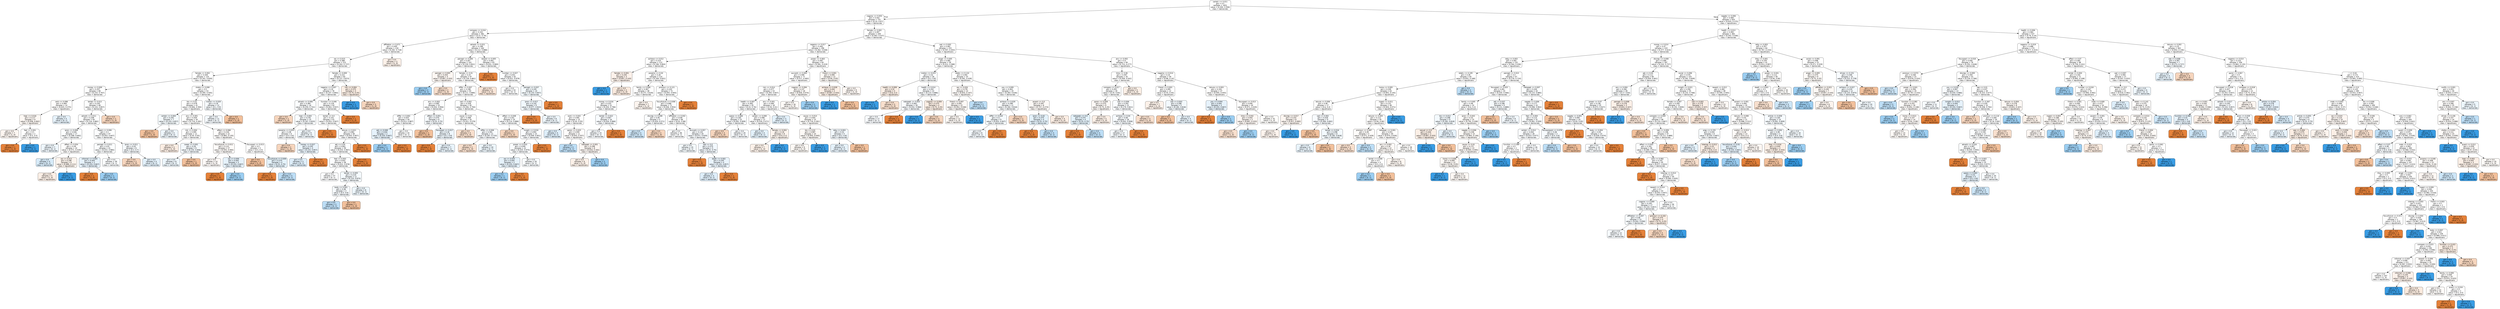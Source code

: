 digraph Tree {
node [shape=box, style="filled, rounded", color="black", fontname=helvetica] ;
edge [fontname=helvetica] ;
0 [label="certain <= 0.011\ngini = 0.5\nsamples = 1651\nvalue = [0.494, 0.506]\nclass = democrats", fillcolor="#399de500"] ;
1 [label="cogproc <= 0.053\ngini = 0.442\nsamples = 731\nvalue = [0.33, 0.67]\nclass = democrats", fillcolor="#399de500"] ;
0 -> 1 [labeldistance=2.5, labelangle=45, headlabel="True"] ;
2 [label="compare <= 0.016\ngini = 0.332\nsamples = 382\nvalue = [0.21, 0.79]\nclass = democrats", fillcolor="#399de500"] ;
1 -> 2 ;
3 [label="affiliation <= 0.071\ngini = 0.405\nsamples = 218\nvalue = [0.282, 0.718]\nclass = democrats", fillcolor="#399de500"] ;
2 -> 3 ;
4 [label="we <= 0.015\ngini = 0.388\nsamples = 215\nvalue = [0.263, 0.737]\nclass = democrats", fillcolor="#399de500"] ;
3 -> 4 ;
5 [label="female <= 0.002\ngini = 0.449\nsamples = 133\nvalue = [0.341, 0.659]\nclass = democrats", fillcolor="#399de500"] ;
4 -> 5 ;
6 [label="money <= 0.009\ngini = 0.357\nsamples = 80\nvalue = [0.233, 0.767]\nclass = democrats", fillcolor="#399de501"] ;
5 -> 6 ;
7 [label="verb <= 0.098\ngini = 0.469\nsamples = 14\nvalue = [0.625, 0.375]\nclass = republicans", fillcolor="#e5813903"] ;
6 -> 7 ;
8 [label="hear <= 0.016\ngini = 0.117\nsamples = 9\nvalue = [0.938, 0.062]\nclass = republicans", fillcolor="#e581390e"] ;
7 -> 8 ;
9 [label="gini = 0.0\nsamples = 7\nvalue = [1, 0]\nclass = republicans", fillcolor="#e5813912"] ;
8 -> 9 ;
10 [label="feel <= 0.001\ngini = 0.5\nsamples = 2\nvalue = [0.5, 0.5]\nclass = republicans", fillcolor="#e5813900"] ;
8 -> 10 ;
11 [label="gini = 0.0\nsamples = 1\nvalue = [1, 0]\nclass = republicans", fillcolor="#e58139ff"] ;
10 -> 11 ;
12 [label="gini = 0.0\nsamples = 1\nvalue = [0, 1]\nclass = democrats", fillcolor="#399de5ff"] ;
10 -> 12 ;
13 [label="gini = 0.0\nsamples = 5\nvalue = [0, 1]\nclass = democrats", fillcolor="#399de520"] ;
7 -> 13 ;
14 [label="tentat <= 0.013\ngini = 0.245\nsamples = 66\nvalue = [0.143, 0.857]\nclass = democrats", fillcolor="#399de502"] ;
6 -> 14 ;
15 [label="adverb <= 0.011\ngini = 0.208\nsamples = 64\nvalue = [0.118, 0.882]\nclass = democrats", fillcolor="#399de502"] ;
14 -> 15 ;
16 [label="ipron <= 0.008\ngini = 0.426\nsamples = 17\nvalue = [0.308, 0.692]\nclass = democrats", fillcolor="#399de504"] ;
15 -> 16 ;
17 [label="gini = 0.0\nsamples = 7\nvalue = [0, 1]\nclass = democrats", fillcolor="#399de515"] ;
16 -> 17 ;
18 [label="affect <= 0.054\ngini = 0.49\nsamples = 10\nvalue = [0.571, 0.429]\nclass = republicans", fillcolor="#e5813903"] ;
16 -> 18 ;
19 [label="gini = 0.0\nsamples = 4\nvalue = [0, 1]\nclass = democrats", fillcolor="#399de533"] ;
18 -> 19 ;
20 [label="we <= 0.013\ngini = 0.198\nsamples = 6\nvalue = [0.889, 0.111]\nclass = republicans", fillcolor="#e5813916"] ;
18 -> 20 ;
21 [label="gini = 0.0\nsamples = 5\nvalue = [1, 0]\nclass = republicans", fillcolor="#e5813920"] ;
20 -> 21 ;
22 [label="gini = 0.0\nsamples = 1\nvalue = [0, 1]\nclass = democrats", fillcolor="#399de5ff"] ;
20 -> 22 ;
23 [label="ingest <= 0.006\ngini = 0.1\nsamples = 47\nvalue = [0.053, 0.947]\nclass = democrats", fillcolor="#399de503"] ;
15 -> 23 ;
24 [label="percept <= 0.011\ngini = 0.03\nsamples = 41\nvalue = [0.015, 0.985]\nclass = democrats", fillcolor="#399de504"] ;
23 -> 24 ;
25 [label="informal <= 0.005\ngini = 0.444\nsamples = 2\nvalue = [0.333, 0.667]\nclass = democrats", fillcolor="#399de520"] ;
24 -> 25 ;
26 [label="gini = 0.0\nsamples = 1\nvalue = [1, 0]\nclass = republicans", fillcolor="#e58139ff"] ;
25 -> 26 ;
27 [label="gini = 0.0\nsamples = 1\nvalue = [0, 1]\nclass = democrats", fillcolor="#399de580"] ;
25 -> 27 ;
28 [label="gini = 0.0\nsamples = 39\nvalue = [0, 1]\nclass = democrats", fillcolor="#399de504"] ;
24 -> 28 ;
29 [label="ipron <= 0.011\ngini = 0.42\nsamples = 6\nvalue = [0.3, 0.7]\nclass = democrats", fillcolor="#399de50b"] ;
23 -> 29 ;
30 [label="gini = 0.0\nsamples = 2\nvalue = [1, 0]\nclass = republicans", fillcolor="#e5813955"] ;
29 -> 30 ;
31 [label="gini = 0.0\nsamples = 4\nvalue = [0, 1]\nclass = democrats", fillcolor="#399de524"] ;
29 -> 31 ;
32 [label="gini = 0.0\nsamples = 2\nvalue = [1, 0]\nclass = republicans", fillcolor="#e5813955"] ;
14 -> 32 ;
33 [label="shehe <= 0.008\ngini = 0.5\nsamples = 53\nvalue = [0.495, 0.505]\nclass = democrats", fillcolor="#399de500"] ;
5 -> 33 ;
34 [label="bio <= 0.01\ngini = 0.478\nsamples = 41\nvalue = [0.606, 0.394]\nclass = republicans", fillcolor="#e5813901"] ;
33 -> 34 ;
35 [label="certain <= 0.004\ngini = 0.245\nsamples = 7\nvalue = [0.143, 0.857]\nclass = democrats", fillcolor="#399de50d"] ;
34 -> 35 ;
36 [label="gini = 0.0\nsamples = 2\nvalue = [1, 0]\nclass = republicans", fillcolor="#e5813980"] ;
35 -> 36 ;
37 [label="gini = 0.0\nsamples = 5\nvalue = [0, 1]\nclass = democrats", fillcolor="#399de515"] ;
35 -> 37 ;
38 [label="anx <= 0.001\ngini = 0.404\nsamples = 34\nvalue = [0.719, 0.281]\nclass = republicans", fillcolor="#e5813902"] ;
34 -> 38 ;
39 [label="risk <= 0.004\ngini = 0.495\nsamples = 12\nvalue = [0.45, 0.55]\nclass = democrats", fillcolor="#399de501"] ;
38 -> 39 ;
40 [label="gini = 0.0\nsamples = 3\nvalue = [1, 0]\nclass = republicans", fillcolor="#e5813924"] ;
39 -> 40 ;
41 [label="swear <= 0.001\ngini = 0.26\nsamples = 9\nvalue = [0.154, 0.846]\nclass = democrats", fillcolor="#399de50e"] ;
39 -> 41 ;
42 [label="gini = 0.0\nsamples = 8\nvalue = [0, 1]\nclass = democrats", fillcolor="#399de517"] ;
41 -> 42 ;
43 [label="gini = 0.0\nsamples = 1\nvalue = [1, 0]\nclass = republicans", fillcolor="#e5813980"] ;
41 -> 43 ;
44 [label="affect <= 0.068\ngini = 0.234\nsamples = 22\nvalue = [0.865, 0.135]\nclass = republicans", fillcolor="#e5813905"] ;
38 -> 44 ;
45 [label="focusfuture <= 0.011\ngini = 0.121\nsamples = 17\nvalue = [0.935, 0.065]\nclass = republicans", fillcolor="#e5813907"] ;
44 -> 45 ;
46 [label="gini = 0.0\nsamples = 14\nvalue = [1, 0]\nclass = republicans", fillcolor="#e5813909"] ;
45 -> 46 ;
47 [label="we <= 0.006\ngini = 0.444\nsamples = 3\nvalue = [0.333, 0.667]\nclass = democrats", fillcolor="#399de520"] ;
45 -> 47 ;
48 [label="gini = 0.0\nsamples = 1\nvalue = [1, 0]\nclass = republicans", fillcolor="#e58139ff"] ;
47 -> 48 ;
49 [label="gini = 0.0\nsamples = 2\nvalue = [0, 1]\nclass = democrats", fillcolor="#399de580"] ;
47 -> 49 ;
50 [label="focuspast <= 0.013\ngini = 0.5\nsamples = 5\nvalue = [0.5, 0.5]\nclass = republicans", fillcolor="#e5813900"] ;
44 -> 50 ;
51 [label="gini = 0.0\nsamples = 1\nvalue = [1, 0]\nclass = republicans", fillcolor="#e5813980"] ;
50 -> 51 ;
52 [label="focusfuture <= 0.009\ngini = 0.375\nsamples = 4\nvalue = [0.25, 0.75]\nclass = democrats", fillcolor="#399de522"] ;
50 -> 52 ;
53 [label="gini = 0.0\nsamples = 1\nvalue = [1, 0]\nclass = republicans", fillcolor="#e58139ff"] ;
52 -> 53 ;
54 [label="gini = 0.0\nsamples = 3\nvalue = [0, 1]\nclass = democrats", fillcolor="#399de555"] ;
52 -> 54 ;
55 [label="motion <= 0.029\ngini = 0.18\nsamples = 12\nvalue = [0.1, 0.9]\nclass = democrats", fillcolor="#399de50a"] ;
33 -> 55 ;
56 [label="gini = 0.0\nsamples = 11\nvalue = [0, 1]\nclass = democrats", fillcolor="#399de50e"] ;
55 -> 56 ;
57 [label="gini = 0.0\nsamples = 1\nvalue = [1, 0]\nclass = republicans", fillcolor="#e5813980"] ;
55 -> 57 ;
58 [label="female <= 0.009\ngini = 0.222\nsamples = 82\nvalue = [0.127, 0.873]\nclass = democrats", fillcolor="#399de502"] ;
4 -> 58 ;
59 [label="negemo <= 0.007\ngini = 0.19\nsamples = 78\nvalue = [0.107, 0.893]\nclass = democrats", fillcolor="#399de502"] ;
58 -> 59 ;
60 [label="adverb <= 0.006\ngini = 0.384\nsamples = 16\nvalue = [0.259, 0.741]\nclass = democrats", fillcolor="#399de505"] ;
59 -> 60 ;
61 [label="gini = 0.0\nsamples = 1\nvalue = [1, 0]\nclass = republicans", fillcolor="#e5813955"] ;
60 -> 61 ;
62 [label="hear <= 0.004\ngini = 0.278\nsamples = 15\nvalue = [0.167, 0.833]\nclass = democrats", fillcolor="#399de507"] ;
60 -> 62 ;
63 [label="posemo <= 0.053\ngini = 0.48\nsamples = 6\nvalue = [0.4, 0.6]\nclass = democrats", fillcolor="#399de505"] ;
62 -> 63 ;
64 [label="gini = 0.0\nsamples = 2\nvalue = [1, 0]\nclass = republicans", fillcolor="#e5813955"] ;
63 -> 64 ;
65 [label="money <= 0.027\ngini = 0.245\nsamples = 4\nvalue = [0.143, 0.857]\nclass = democrats", fillcolor="#399de51b"] ;
63 -> 65 ;
66 [label="gini = 0.0\nsamples = 3\nvalue = [0, 1]\nclass = democrats", fillcolor="#399de52a"] ;
65 -> 66 ;
67 [label="gini = 0.0\nsamples = 1\nvalue = [1, 0]\nclass = republicans", fillcolor="#e58139ff"] ;
65 -> 67 ;
68 [label="gini = 0.0\nsamples = 9\nvalue = [0, 1]\nclass = democrats", fillcolor="#399de512"] ;
62 -> 68 ;
69 [label="function <= 0.446\ngini = 0.118\nsamples = 62\nvalue = [0.063, 0.937]\nclass = democrats", fillcolor="#399de502"] ;
59 -> 69 ;
70 [label="tentat <= 0.0\ngini = 0.101\nsamples = 61\nvalue = [0.053, 0.947]\nclass = democrats", fillcolor="#399de502"] ;
69 -> 70 ;
71 [label="gini = 0.0\nsamples = 1\nvalue = [1, 0]\nclass = republicans", fillcolor="#e58139ff"] ;
70 -> 71 ;
72 [label="leisure <= 0.021\ngini = 0.082\nsamples = 60\nvalue = [0.043, 0.957]\nclass = democrats", fillcolor="#399de503"] ;
70 -> 72 ;
73 [label="adj <= 0.05\ngini = 0.063\nsamples = 59\nvalue = [0.033, 0.967]\nclass = democrats", fillcolor="#399de503"] ;
72 -> 73 ;
74 [label="feel <= 0.003\ngini = 0.043\nsamples = 58\nvalue = [0.022, 0.978]\nclass = democrats", fillcolor="#399de503"] ;
73 -> 74 ;
75 [label="gini = 0.0\nsamples = 47\nvalue = [0, 1]\nclass = democrats", fillcolor="#399de503"] ;
74 -> 75 ;
76 [label="tentat <= 0.005\ngini = 0.219\nsamples = 11\nvalue = [0.125, 0.875]\nclass = democrats", fillcolor="#399de50c"] ;
74 -> 76 ;
77 [label="body <= 0.001\ngini = 0.48\nsamples = 3\nvalue = [0.4, 0.6]\nclass = democrats", fillcolor="#399de50b"] ;
76 -> 77 ;
78 [label="gini = 0.0\nsamples = 2\nvalue = [0, 1]\nclass = democrats", fillcolor="#399de555"] ;
77 -> 78 ;
79 [label="gini = 0.0\nsamples = 1\nvalue = [1, 0]\nclass = republicans", fillcolor="#e5813980"] ;
77 -> 79 ;
80 [label="gini = 0.0\nsamples = 8\nvalue = [0, 1]\nclass = democrats", fillcolor="#399de517"] ;
76 -> 80 ;
81 [label="gini = 0.0\nsamples = 1\nvalue = [1, 0]\nclass = republicans", fillcolor="#e58139ff"] ;
73 -> 81 ;
82 [label="gini = 0.0\nsamples = 1\nvalue = [1, 0]\nclass = republicans", fillcolor="#e58139ff"] ;
72 -> 82 ;
83 [label="gini = 0.0\nsamples = 1\nvalue = [1, 0]\nclass = republicans", fillcolor="#e58139ff"] ;
69 -> 83 ;
84 [label="risk <= 0.004\ngini = 0.375\nsamples = 4\nvalue = [0.75, 0.25]\nclass = republicans", fillcolor="#e5813922"] ;
58 -> 84 ;
85 [label="gini = 0.0\nsamples = 1\nvalue = [0, 1]\nclass = democrats", fillcolor="#399de5ff"] ;
84 -> 85 ;
86 [label="gini = 0.0\nsamples = 3\nvalue = [1, 0]\nclass = republicans", fillcolor="#e5813955"] ;
84 -> 86 ;
87 [label="gini = 0.0\nsamples = 3\nvalue = [1, 0]\nclass = republicans", fillcolor="#e581391c"] ;
3 -> 87 ;
88 [label="adverb <= 0.021\ngini = 0.198\nsamples = 164\nvalue = [0.112, 0.888]\nclass = democrats", fillcolor="#399de501"] ;
2 -> 88 ;
89 [label="percept <= 0.006\ngini = 0.267\nsamples = 101\nvalue = [0.159, 0.841]\nclass = democrats", fillcolor="#399de501"] ;
88 -> 89 ;
90 [label="percept <= 0.005\ngini = 0.444\nsamples = 4\nvalue = [0.667, 0.333]\nclass = republicans", fillcolor="#e581390f"] ;
89 -> 90 ;
91 [label="gini = 0.0\nsamples = 2\nvalue = [0, 1]\nclass = democrats", fillcolor="#399de580"] ;
90 -> 91 ;
92 [label="gini = 0.0\nsamples = 2\nvalue = [1, 0]\nclass = republicans", fillcolor="#e5813940"] ;
90 -> 92 ;
93 [label="female <= 0.01\ngini = 0.24\nsamples = 97\nvalue = [0.139, 0.861]\nclass = democrats", fillcolor="#399de501"] ;
89 -> 93 ;
94 [label="differ <= 0.007\ngini = 0.198\nsamples = 93\nvalue = [0.111, 0.889]\nclass = democrats", fillcolor="#399de501"] ;
93 -> 94 ;
95 [label="anx <= 0.002\ngini = 0.085\nsamples = 53\nvalue = [0.044, 0.956]\nclass = democrats", fillcolor="#399de503"] ;
94 -> 95 ;
96 [label="differ <= 0.002\ngini = 0.025\nsamples = 44\nvalue = [0.013, 0.987]\nclass = democrats", fillcolor="#399de503"] ;
95 -> 96 ;
97 [label="adj <= 0.048\ngini = 0.444\nsamples = 2\nvalue = [0.333, 0.667]\nclass = democrats", fillcolor="#399de520"] ;
96 -> 97 ;
98 [label="gini = 0.0\nsamples = 1\nvalue = [0, 1]\nclass = democrats", fillcolor="#399de580"] ;
97 -> 98 ;
99 [label="gini = 0.0\nsamples = 1\nvalue = [1, 0]\nclass = republicans", fillcolor="#e58139ff"] ;
97 -> 99 ;
100 [label="gini = 0.0\nsamples = 42\nvalue = [0, 1]\nclass = democrats", fillcolor="#399de503"] ;
96 -> 100 ;
101 [label="affect <= 0.051\ngini = 0.375\nsamples = 9\nvalue = [0.25, 0.75]\nclass = democrats", fillcolor="#399de50b"] ;
95 -> 101 ;
102 [label="gini = 0.0\nsamples = 1\nvalue = [1, 0]\nclass = republicans", fillcolor="#e5813980"] ;
101 -> 102 ;
103 [label="focuspast <= 0.017\ngini = 0.18\nsamples = 8\nvalue = [0.1, 0.9]\nclass = democrats", fillcolor="#399de515"] ;
101 -> 103 ;
104 [label="gini = 0.0\nsamples = 1\nvalue = [1, 0]\nclass = republicans", fillcolor="#e58139ff"] ;
103 -> 104 ;
105 [label="gini = 0.0\nsamples = 7\nvalue = [0, 1]\nclass = democrats", fillcolor="#399de51c"] ;
103 -> 105 ;
106 [label="sad <= 0.002\ngini = 0.328\nsamples = 40\nvalue = [0.206, 0.794]\nclass = democrats", fillcolor="#399de502"] ;
94 -> 106 ;
107 [label="cause <= 0.01\ngini = 0.488\nsamples = 16\nvalue = [0.421, 0.579]\nclass = democrats", fillcolor="#399de502"] ;
106 -> 107 ;
108 [label="gini = 0.0\nsamples = 4\nvalue = [1, 0]\nclass = republicans", fillcolor="#e5813940"] ;
107 -> 108 ;
109 [label="differ <= 0.008\ngini = 0.391\nsamples = 12\nvalue = [0.267, 0.733]\nclass = democrats", fillcolor="#399de508"] ;
107 -> 109 ;
110 [label="gini = 0.0\nsamples = 2\nvalue = [1, 0]\nclass = republicans", fillcolor="#e5813940"] ;
109 -> 110 ;
111 [label="gini = 0.0\nsamples = 10\nvalue = [0, 1]\nclass = democrats", fillcolor="#399de517"] ;
109 -> 111 ;
112 [label="affect <= 0.048\ngini = 0.201\nsamples = 24\nvalue = [0.114, 0.886]\nclass = democrats", fillcolor="#399de504"] ;
106 -> 112 ;
113 [label="gini = 0.0\nsamples = 1\nvalue = [1, 0]\nclass = republicans", fillcolor="#e5813955"] ;
112 -> 113 ;
114 [label="insight <= 0.016\ngini = 0.093\nsamples = 23\nvalue = [0.049, 0.951]\nclass = democrats", fillcolor="#399de506"] ;
112 -> 114 ;
115 [label="power <= 0.033\ngini = 0.049\nsamples = 22\nvalue = [0.025, 0.975]\nclass = democrats", fillcolor="#399de506"] ;
114 -> 115 ;
116 [label="we <= 0.025\ngini = 0.444\nsamples = 2\nvalue = [0.333, 0.667]\nclass = democrats", fillcolor="#399de520"] ;
115 -> 116 ;
117 [label="gini = 0.0\nsamples = 1\nvalue = [0, 1]\nclass = democrats", fillcolor="#399de580"] ;
116 -> 117 ;
118 [label="gini = 0.0\nsamples = 1\nvalue = [1, 0]\nclass = republicans", fillcolor="#e58139ff"] ;
116 -> 118 ;
119 [label="gini = 0.0\nsamples = 20\nvalue = [0, 1]\nclass = democrats", fillcolor="#399de507"] ;
115 -> 119 ;
120 [label="gini = 0.0\nsamples = 1\nvalue = [1, 0]\nclass = republicans", fillcolor="#e58139ff"] ;
114 -> 120 ;
121 [label="gini = 0.0\nsamples = 4\nvalue = [1, 0]\nclass = republicans", fillcolor="#e5813933"] ;
93 -> 121 ;
122 [label="reward <= 0.005\ngini = 0.061\nsamples = 63\nvalue = [0.031, 0.969]\nclass = democrats", fillcolor="#399de502"] ;
88 -> 122 ;
123 [label="gini = 0.0\nsamples = 1\nvalue = [1, 0]\nclass = republicans", fillcolor="#e58139ff"] ;
122 -> 123 ;
124 [label="number <= 0.027\ngini = 0.041\nsamples = 62\nvalue = [0.021, 0.979]\nclass = democrats", fillcolor="#399de503"] ;
122 -> 124 ;
125 [label="gini = 0.0\nsamples = 52\nvalue = [0, 1]\nclass = democrats", fillcolor="#399de503"] ;
124 -> 125 ;
126 [label="percept <= 0.037\ngini = 0.245\nsamples = 10\nvalue = [0.143, 0.857]\nclass = democrats", fillcolor="#399de50d"] ;
124 -> 126 ;
127 [label="ipron <= 0.017\ngini = 0.142\nsamples = 9\nvalue = [0.077, 0.923]\nclass = democrats", fillcolor="#399de511"] ;
126 -> 127 ;
128 [label="gini = 0.0\nsamples = 1\nvalue = [1, 0]\nclass = republicans", fillcolor="#e58139ff"] ;
127 -> 128 ;
129 [label="gini = 0.0\nsamples = 8\nvalue = [0, 1]\nclass = democrats", fillcolor="#399de515"] ;
127 -> 129 ;
130 [label="gini = 0.0\nsamples = 1\nvalue = [1, 0]\nclass = republicans", fillcolor="#e58139ff"] ;
126 -> 130 ;
131 [label="female <= 0.002\ngini = 0.497\nsamples = 349\nvalue = [0.463, 0.537]\nclass = democrats", fillcolor="#399de500"] ;
1 -> 131 ;
132 [label="negemo <= 0.017\ngini = 0.462\nsamples = 196\nvalue = [0.362, 0.638]\nclass = democrats", fillcolor="#399de500"] ;
131 -> 132 ;
133 [label="achieve <= 0.012\ngini = 0.315\nsamples = 113\nvalue = [0.196, 0.804]\nclass = democrats", fillcolor="#399de501"] ;
132 -> 133 ;
134 [label="female <= 0.001\ngini = 0.245\nsamples = 3\nvalue = [0.857, 0.143]\nclass = republicans", fillcolor="#e581391b"] ;
133 -> 134 ;
135 [label="gini = 0.0\nsamples = 1\nvalue = [0, 1]\nclass = democrats", fillcolor="#399de5ff"] ;
134 -> 135 ;
136 [label="gini = 0.0\nsamples = 2\nvalue = [1, 0]\nclass = republicans", fillcolor="#e581392a"] ;
134 -> 136 ;
137 [label="posemo <= 0.04\ngini = 0.28\nsamples = 110\nvalue = [0.169, 0.831]\nclass = democrats", fillcolor="#399de501"] ;
133 -> 137 ;
138 [label="family <= 0.006\ngini = 0.467\nsamples = 38\nvalue = [0.371, 0.629]\nclass = democrats", fillcolor="#399de501"] ;
137 -> 138 ;
139 [label="money <= 0.016\ngini = 0.325\nsamples = 31\nvalue = [0.204, 0.796]\nclass = democrats", fillcolor="#399de503"] ;
138 -> 139 ;
140 [label="work <= 0.043\ngini = 0.495\nsamples = 15\nvalue = [0.45, 0.55]\nclass = democrats", fillcolor="#399de501"] ;
139 -> 140 ;
141 [label="gini = 0.0\nsamples = 4\nvalue = [0, 1]\nclass = democrats", fillcolor="#399de52a"] ;
140 -> 141 ;
142 [label="ppron <= 0.025\ngini = 0.459\nsamples = 11\nvalue = [0.643, 0.357]\nclass = republicans", fillcolor="#e5813905"] ;
140 -> 142 ;
143 [label="gini = 0.0\nsamples = 3\nvalue = [0, 1]\nclass = democrats", fillcolor="#399de555"] ;
142 -> 143 ;
144 [label="netspeak <= 0.001\ngini = 0.298\nsamples = 8\nvalue = [0.818, 0.182]\nclass = republicans", fillcolor="#e581390f"] ;
142 -> 144 ;
145 [label="gini = 0.0\nsamples = 6\nvalue = [1, 0]\nclass = republicans", fillcolor="#e581391c"] ;
144 -> 145 ;
146 [label="gini = 0.0\nsamples = 2\nvalue = [0, 1]\nclass = democrats", fillcolor="#399de580"] ;
144 -> 146 ;
147 [label="tentat <= 0.022\ngini = 0.067\nsamples = 16\nvalue = [0.034, 0.966]\nclass = democrats", fillcolor="#399de508"] ;
139 -> 147 ;
148 [label="gini = 0.0\nsamples = 15\nvalue = [0, 1]\nclass = democrats", fillcolor="#399de509"] ;
147 -> 148 ;
149 [label="gini = 0.0\nsamples = 1\nvalue = [1, 0]\nclass = republicans", fillcolor="#e58139ff"] ;
147 -> 149 ;
150 [label="gini = 0.0\nsamples = 7\nvalue = [1, 0]\nclass = republicans", fillcolor="#e5813914"] ;
138 -> 150 ;
151 [label="pronoun <= 0.121\ngini = 0.103\nsamples = 72\nvalue = [0.055, 0.945]\nclass = democrats", fillcolor="#399de502"] ;
137 -> 151 ;
152 [label="focusfuture <= 0.006\ngini = 0.088\nsamples = 71\nvalue = [0.046, 0.954]\nclass = democrats", fillcolor="#399de502"] ;
151 -> 152 ;
153 [label="discrep <= 0.008\ngini = 0.49\nsamples = 5\nvalue = [0.429, 0.571]\nclass = democrats", fillcolor="#399de506"] ;
152 -> 153 ;
154 [label="gini = 0.0\nsamples = 3\nvalue = [0, 1]\nclass = democrats", fillcolor="#399de540"] ;
153 -> 154 ;
155 [label="gini = 0.0\nsamples = 2\nvalue = [1, 0]\nclass = republicans", fillcolor="#e5813955"] ;
153 -> 155 ;
156 [label="affiliation <= 0.042\ngini = 0.038\nsamples = 66\nvalue = [0.02, 0.98]\nclass = democrats", fillcolor="#399de502"] ;
152 -> 156 ;
157 [label="gini = 0.0\nsamples = 46\nvalue = [0, 1]\nclass = democrats", fillcolor="#399de503"] ;
156 -> 157 ;
158 [label="auxverb <= 0.057\ngini = 0.133\nsamples = 20\nvalue = [0.071, 0.929]\nclass = democrats", fillcolor="#399de508"] ;
156 -> 158 ;
159 [label="gini = 0.0\nsamples = 15\nvalue = [0, 1]\nclass = democrats", fillcolor="#399de50d"] ;
158 -> 159 ;
160 [label="sad <= 0.0\ngini = 0.375\nsamples = 5\nvalue = [0.25, 0.75]\nclass = democrats", fillcolor="#399de510"] ;
158 -> 160 ;
161 [label="gini = 0.0\nsamples = 1\nvalue = [1, 0]\nclass = republicans", fillcolor="#e58139ff"] ;
160 -> 161 ;
162 [label="death <= 0.002\ngini = 0.245\nsamples = 4\nvalue = [0.143, 0.857]\nclass = democrats", fillcolor="#399de51b"] ;
160 -> 162 ;
163 [label="gini = 0.0\nsamples = 3\nvalue = [0, 1]\nclass = democrats", fillcolor="#399de52a"] ;
162 -> 163 ;
164 [label="gini = 0.0\nsamples = 1\nvalue = [1, 0]\nclass = republicans", fillcolor="#e58139ff"] ;
162 -> 164 ;
165 [label="gini = 0.0\nsamples = 1\nvalue = [1, 0]\nclass = republicans", fillcolor="#e58139ff"] ;
151 -> 165 ;
166 [label="power <= 0.063\ngini = 0.487\nsamples = 83\nvalue = [0.581, 0.419]\nclass = republicans", fillcolor="#e5813900"] ;
132 -> 166 ;
167 [label="auxverb <= 0.063\ngini = 0.499\nsamples = 71\nvalue = [0.517, 0.483]\nclass = republicans", fillcolor="#e5813900"] ;
166 -> 167 ;
168 [label="risk <= 0.014\ngini = 0.477\nsamples = 53\nvalue = [0.393, 0.607]\nclass = democrats", fillcolor="#399de501"] ;
167 -> 168 ;
169 [label="health <= 0.007\ngini = 0.365\nsamples = 35\nvalue = [0.24, 0.76]\nclass = democrats", fillcolor="#399de503"] ;
168 -> 169 ;
170 [label="space <= 0.066\ngini = 0.165\nsamples = 23\nvalue = [0.091, 0.909]\nclass = democrats", fillcolor="#399de506"] ;
169 -> 170 ;
171 [label="gini = 0.0\nsamples = 3\nvalue = [1, 0]\nclass = republicans", fillcolor="#e5813955"] ;
170 -> 171 ;
172 [label="gini = 0.0\nsamples = 20\nvalue = [0, 1]\nclass = democrats", fillcolor="#399de508"] ;
170 -> 172 ;
173 [label="certain <= 0.008\ngini = 0.498\nsamples = 12\nvalue = [0.529, 0.471]\nclass = republicans", fillcolor="#e5813901"] ;
169 -> 173 ;
174 [label="gini = 0.0\nsamples = 4\nvalue = [0, 1]\nclass = democrats", fillcolor="#399de524"] ;
173 -> 174 ;
175 [label="female <= 0.002\ngini = 0.18\nsamples = 8\nvalue = [0.9, 0.1]\nclass = republicans", fillcolor="#e5813915"] ;
173 -> 175 ;
176 [label="gini = 0.0\nsamples = 7\nvalue = [1, 0]\nclass = republicans", fillcolor="#e581391c"] ;
175 -> 176 ;
177 [label="gini = 0.0\nsamples = 1\nvalue = [0, 1]\nclass = democrats", fillcolor="#399de5ff"] ;
175 -> 177 ;
178 [label="anx <= 0.001\ngini = 0.484\nsamples = 18\nvalue = [0.59, 0.41]\nclass = republicans", fillcolor="#e5813901"] ;
168 -> 178 ;
179 [label="gini = 0.0\nsamples = 3\nvalue = [0, 1]\nclass = democrats", fillcolor="#399de524"] ;
178 -> 179 ;
180 [label="cause <= 0.014\ngini = 0.404\nsamples = 15\nvalue = [0.719, 0.281]\nclass = republicans", fillcolor="#e5813904"] ;
178 -> 180 ;
181 [label="bio <= 0.02\ngini = 0.087\nsamples = 10\nvalue = [0.955, 0.045]\nclass = republicans", fillcolor="#e581390b"] ;
180 -> 181 ;
182 [label="gini = 0.0\nsamples = 9\nvalue = [1, 0]\nclass = republicans", fillcolor="#e581390c"] ;
181 -> 182 ;
183 [label="gini = 0.0\nsamples = 1\nvalue = [0, 1]\nclass = democrats", fillcolor="#399de5ff"] ;
181 -> 183 ;
184 [label="relig <= 0.003\ngini = 0.32\nsamples = 5\nvalue = [0.2, 0.8]\nclass = democrats", fillcolor="#399de510"] ;
180 -> 184 ;
185 [label="gini = 0.0\nsamples = 4\nvalue = [0, 1]\nclass = democrats", fillcolor="#399de520"] ;
184 -> 185 ;
186 [label="gini = 0.0\nsamples = 1\nvalue = [1, 0]\nclass = republicans", fillcolor="#e5813980"] ;
184 -> 186 ;
187 [label="cogproc <= 0.094\ngini = 0.137\nsamples = 18\nvalue = [0.926, 0.074]\nclass = republicans", fillcolor="#e5813908"] ;
167 -> 187 ;
188 [label="gini = 0.0\nsamples = 16\nvalue = [1, 0]\nclass = republicans", fillcolor="#e581390a"] ;
187 -> 188 ;
189 [label="gini = 0.0\nsamples = 2\nvalue = [0, 1]\nclass = democrats", fillcolor="#399de580"] ;
187 -> 189 ;
190 [label="friend <= 0.001\ngini = 0.095\nsamples = 12\nvalue = [0.95, 0.05]\nclass = republicans", fillcolor="#e581390c"] ;
166 -> 190 ;
191 [label="achieve <= 0.028\ngini = 0.444\nsamples = 3\nvalue = [0.667, 0.333]\nclass = republicans", fillcolor="#e5813920"] ;
190 -> 191 ;
192 [label="gini = 0.0\nsamples = 1\nvalue = [0, 1]\nclass = democrats", fillcolor="#399de5ff"] ;
191 -> 192 ;
193 [label="gini = 0.0\nsamples = 2\nvalue = [1, 0]\nclass = republicans", fillcolor="#e5813980"] ;
191 -> 193 ;
194 [label="gini = 0.0\nsamples = 9\nvalue = [1, 0]\nclass = republicans", fillcolor="#e581390f"] ;
190 -> 194 ;
195 [label="sad <= 0.002\ngini = 0.481\nsamples = 153\nvalue = [0.597, 0.403]\nclass = republicans", fillcolor="#e5813900"] ;
131 -> 195 ;
196 [label="anger <= 0.005\ngini = 0.485\nsamples = 59\nvalue = [0.412, 0.588]\nclass = democrats", fillcolor="#399de500"] ;
195 -> 196 ;
197 [label="motion <= 0.015\ngini = 0.32\nsamples = 26\nvalue = [0.2, 0.8]\nclass = democrats", fillcolor="#399de504"] ;
196 -> 197 ;
198 [label="health <= 0.009\ngini = 0.32\nsamples = 4\nvalue = [0.8, 0.2]\nclass = republicans", fillcolor="#e5813920"] ;
197 -> 198 ;
199 [label="gini = 0.0\nsamples = 1\nvalue = [0, 1]\nclass = democrats", fillcolor="#399de5ff"] ;
198 -> 199 ;
200 [label="gini = 0.0\nsamples = 3\nvalue = [1, 0]\nclass = republicans", fillcolor="#e5813940"] ;
198 -> 200 ;
201 [label="health <= 0.014\ngini = 0.202\nsamples = 22\nvalue = [0.114, 0.886]\nclass = democrats", fillcolor="#399de506"] ;
197 -> 201 ;
202 [label="netspeak <= 0.003\ngini = 0.062\nsamples = 18\nvalue = [0.032, 0.968]\nclass = democrats", fillcolor="#399de508"] ;
201 -> 202 ;
203 [label="gini = 0.0\nsamples = 17\nvalue = [0, 1]\nclass = democrats", fillcolor="#399de508"] ;
202 -> 203 ;
204 [label="gini = 0.0\nsamples = 1\nvalue = [1, 0]\nclass = republicans", fillcolor="#e58139ff"] ;
202 -> 204 ;
205 [label="cogproc <= 0.059\ngini = 0.375\nsamples = 4\nvalue = [0.75, 0.25]\nclass = republicans", fillcolor="#e5813922"] ;
201 -> 205 ;
206 [label="gini = 0.0\nsamples = 1\nvalue = [0, 1]\nclass = democrats", fillcolor="#399de5ff"] ;
205 -> 206 ;
207 [label="gini = 0.0\nsamples = 3\nvalue = [1, 0]\nclass = republicans", fillcolor="#e5813955"] ;
205 -> 207 ;
208 [label="relativ <= 0.132\ngini = 0.492\nsamples = 33\nvalue = [0.561, 0.439]\nclass = republicans", fillcolor="#e5813901"] ;
196 -> 208 ;
209 [label="we <= 0.026\ngini = 0.278\nsamples = 14\nvalue = [0.833, 0.167]\nclass = republicans", fillcolor="#e5813907"] ;
208 -> 209 ;
210 [label="friend <= 0.007\ngini = 0.091\nsamples = 12\nvalue = [0.952, 0.048]\nclass = republicans", fillcolor="#e581390b"] ;
209 -> 210 ;
211 [label="gini = 0.0\nsamples = 11\nvalue = [1, 0]\nclass = republicans", fillcolor="#e581390d"] ;
210 -> 211 ;
212 [label="gini = 0.0\nsamples = 1\nvalue = [0, 1]\nclass = democrats", fillcolor="#399de5ff"] ;
210 -> 212 ;
213 [label="gini = 0.0\nsamples = 2\nvalue = [0, 1]\nclass = democrats", fillcolor="#399de555"] ;
209 -> 213 ;
214 [label="you <= 0.009\ngini = 0.463\nsamples = 19\nvalue = [0.364, 0.636]\nclass = democrats", fillcolor="#399de502"] ;
208 -> 214 ;
215 [label="achieve <= 0.029\ngini = 0.298\nsamples = 11\nvalue = [0.182, 0.818]\nclass = democrats", fillcolor="#399de507"] ;
214 -> 215 ;
216 [label="differ <= 0.018\ngini = 0.1\nsamples = 9\nvalue = [0.053, 0.947]\nclass = democrats", fillcolor="#399de50c"] ;
215 -> 216 ;
217 [label="gini = 0.0\nsamples = 8\nvalue = [0, 1]\nclass = democrats", fillcolor="#399de50e"] ;
216 -> 217 ;
218 [label="gini = 0.0\nsamples = 1\nvalue = [1, 0]\nclass = republicans", fillcolor="#e58139ff"] ;
216 -> 218 ;
219 [label="gini = 0.0\nsamples = 2\nvalue = [1, 0]\nclass = republicans", fillcolor="#e5813955"] ;
215 -> 219 ;
220 [label="assent <= 0.0\ngini = 0.397\nsamples = 8\nvalue = [0.727, 0.273]\nclass = republicans", fillcolor="#e581390b"] ;
214 -> 220 ;
221 [label="ipron <= 0.02\ngini = 0.375\nsamples = 4\nvalue = [0.25, 0.75]\nclass = democrats", fillcolor="#399de522"] ;
220 -> 221 ;
222 [label="gini = 0.0\nsamples = 1\nvalue = [1, 0]\nclass = republicans", fillcolor="#e58139ff"] ;
221 -> 222 ;
223 [label="gini = 0.0\nsamples = 3\nvalue = [0, 1]\nclass = democrats", fillcolor="#399de555"] ;
221 -> 223 ;
224 [label="gini = 0.0\nsamples = 4\nvalue = [1, 0]\nclass = republicans", fillcolor="#e5813924"] ;
220 -> 224 ;
225 [label="anx <= 0.002\ngini = 0.4\nsamples = 94\nvalue = [0.723, 0.277]\nclass = republicans", fillcolor="#e5813901"] ;
195 -> 225 ;
226 [label="time <= 0.06\ngini = 0.497\nsamples = 35\nvalue = [0.458, 0.542]\nclass = democrats", fillcolor="#399de500"] ;
225 -> 226 ;
227 [label="compare <= 0.017\ngini = 0.455\nsamples = 30\nvalue = [0.35, 0.65]\nclass = democrats", fillcolor="#399de502"] ;
226 -> 227 ;
228 [label="ppron <= 0.059\ngini = 0.375\nsamples = 9\nvalue = [0.75, 0.25]\nclass = republicans", fillcolor="#e581390b"] ;
227 -> 228 ;
229 [label="netspeak <= 0.0\ngini = 0.375\nsamples = 4\nvalue = [0.25, 0.75]\nclass = democrats", fillcolor="#399de522"] ;
228 -> 229 ;
230 [label="gini = 0.0\nsamples = 1\nvalue = [1, 0]\nclass = republicans", fillcolor="#e58139ff"] ;
229 -> 230 ;
231 [label="gini = 0.0\nsamples = 3\nvalue = [0, 1]\nclass = democrats", fillcolor="#399de555"] ;
229 -> 231 ;
232 [label="gini = 0.0\nsamples = 5\nvalue = [1, 0]\nclass = republicans", fillcolor="#e5813920"] ;
228 -> 232 ;
233 [label="sad <= 0.006\ngini = 0.293\nsamples = 21\nvalue = [0.179, 0.821]\nclass = democrats", fillcolor="#399de506"] ;
227 -> 233 ;
234 [label="achieve <= 0.04\ngini = 0.08\nsamples = 18\nvalue = [0.042, 0.958]\nclass = democrats", fillcolor="#399de50a"] ;
233 -> 234 ;
235 [label="gini = 0.0\nsamples = 17\nvalue = [0, 1]\nclass = democrats", fillcolor="#399de50b"] ;
234 -> 235 ;
236 [label="gini = 0.0\nsamples = 1\nvalue = [1, 0]\nclass = republicans", fillcolor="#e58139ff"] ;
234 -> 236 ;
237 [label="gini = 0.0\nsamples = 3\nvalue = [1, 0]\nclass = republicans", fillcolor="#e5813940"] ;
233 -> 237 ;
238 [label="gini = 0.0\nsamples = 5\nvalue = [1, 0]\nclass = republicans", fillcolor="#e5813920"] ;
226 -> 238 ;
239 [label="negemo <= 0.014\ngini = 0.24\nsamples = 59\nvalue = [0.86, 0.14]\nclass = republicans", fillcolor="#e5813902"] ;
225 -> 239 ;
240 [label="friend <= 0.003\ngini = 0.495\nsamples = 12\nvalue = [0.55, 0.45]\nclass = republicans", fillcolor="#e5813901"] ;
239 -> 240 ;
241 [label="gini = 0.0\nsamples = 7\nvalue = [1, 0]\nclass = republicans", fillcolor="#e581391c"] ;
240 -> 241 ;
242 [label="sad <= 0.003\ngini = 0.298\nsamples = 5\nvalue = [0.182, 0.818]\nclass = democrats", fillcolor="#399de50f"] ;
240 -> 242 ;
243 [label="gini = 0.0\nsamples = 1\nvalue = [1, 0]\nclass = republicans", fillcolor="#e5813980"] ;
242 -> 243 ;
244 [label="gini = 0.0\nsamples = 4\nvalue = [0, 1]\nclass = democrats", fillcolor="#399de51c"] ;
242 -> 244 ;
245 [label="leisure <= 0.003\ngini = 0.104\nsamples = 47\nvalue = [0.945, 0.055]\nclass = republicans", fillcolor="#e5813903"] ;
239 -> 245 ;
246 [label="you <= 0.004\ngini = 0.444\nsamples = 3\nvalue = [0.333, 0.667]\nclass = democrats", fillcolor="#399de520"] ;
245 -> 246 ;
247 [label="gini = 0.0\nsamples = 1\nvalue = [1, 0]\nclass = republicans", fillcolor="#e58139ff"] ;
246 -> 247 ;
248 [label="gini = 0.0\nsamples = 2\nvalue = [0, 1]\nclass = democrats", fillcolor="#399de580"] ;
246 -> 248 ;
249 [label="focuspast <= 0.013\ngini = 0.056\nsamples = 44\nvalue = [0.971, 0.029]\nclass = republicans", fillcolor="#e5813903"] ;
245 -> 249 ;
250 [label="time <= 0.042\ngini = 0.444\nsamples = 3\nvalue = [0.667, 0.333]\nclass = republicans", fillcolor="#e581390f"] ;
249 -> 250 ;
251 [label="gini = 0.0\nsamples = 2\nvalue = [1, 0]\nclass = republicans", fillcolor="#e5813940"] ;
250 -> 251 ;
252 [label="gini = 0.0\nsamples = 1\nvalue = [0, 1]\nclass = democrats", fillcolor="#399de580"] ;
250 -> 252 ;
253 [label="gini = 0.0\nsamples = 41\nvalue = [1, 0]\nclass = republicans", fillcolor="#e5813904"] ;
249 -> 253 ;
254 [label="negate <= 0.006\ngini = 0.469\nsamples = 920\nvalue = [0.625, 0.375]\nclass = republicans", fillcolor="#e5813900"] ;
0 -> 254 [labeldistance=2.5, labelangle=-45, headlabel="False"] ;
255 [label="health <= 0.013\ngini = 0.493\nsamples = 383\nvalue = [0.442, 0.558]\nclass = democrats", fillcolor="#399de500"] ;
254 -> 255 ;
256 [label="money <= 0.014\ngini = 0.47\nsamples = 319\nvalue = [0.377, 0.623]\nclass = democrats", fillcolor="#399de500"] ;
255 -> 256 ;
257 [label="relig <= 0.003\ngini = 0.492\nsamples = 132\nvalue = [0.564, 0.436]\nclass = republicans", fillcolor="#e5813900"] ;
256 -> 257 ;
258 [label="relativ <= 0.195\ngini = 0.28\nsamples = 65\nvalue = [0.832, 0.168]\nclass = republicans", fillcolor="#e5813901"] ;
257 -> 258 ;
259 [label="home <= 0.005\ngini = 0.249\nsamples = 63\nvalue = [0.855, 0.145]\nclass = republicans", fillcolor="#e5813902"] ;
258 -> 259 ;
260 [label="leisure <= 0.006\ngini = 0.48\nsamples = 17\nvalue = [0.6, 0.4]\nclass = republicans", fillcolor="#e5813902"] ;
259 -> 260 ;
261 [label="discrep <= 0.017\ngini = 0.153\nsamples = 8\nvalue = [0.917, 0.083]\nclass = republicans", fillcolor="#e5813912"] ;
260 -> 261 ;
262 [label="gini = 0.0\nsamples = 7\nvalue = [1, 0]\nclass = republicans", fillcolor="#e5813917"] ;
261 -> 262 ;
263 [label="gini = 0.0\nsamples = 1\nvalue = [0, 1]\nclass = democrats", fillcolor="#399de5ff"] ;
261 -> 263 ;
264 [label="sad <= 0.002\ngini = 0.426\nsamples = 9\nvalue = [0.308, 0.692]\nclass = democrats", fillcolor="#399de508"] ;
260 -> 264 ;
265 [label="gini = 0.0\nsamples = 1\nvalue = [1, 0]\nclass = republicans", fillcolor="#e5813980"] ;
264 -> 265 ;
266 [label="tentat <= 0.016\ngini = 0.298\nsamples = 8\nvalue = [0.182, 0.818]\nclass = democrats", fillcolor="#399de50f"] ;
264 -> 266 ;
267 [label="gini = 0.0\nsamples = 6\nvalue = [0, 1]\nclass = democrats", fillcolor="#399de51c"] ;
266 -> 267 ;
268 [label="gini = 0.0\nsamples = 2\nvalue = [1, 0]\nclass = republicans", fillcolor="#e5813980"] ;
266 -> 268 ;
269 [label="ingest <= 0.011\ngini = 0.131\nsamples = 46\nvalue = [0.929, 0.071]\nclass = republicans", fillcolor="#e5813903"] ;
259 -> 269 ;
270 [label="leisure <= 0.005\ngini = 0.112\nsamples = 45\nvalue = [0.94, 0.06]\nclass = republicans", fillcolor="#e5813903"] ;
269 -> 270 ;
271 [label="pronoun <= 0.087\ngini = 0.49\nsamples = 5\nvalue = [0.571, 0.429]\nclass = republicans", fillcolor="#e5813906"] ;
270 -> 271 ;
272 [label="gini = 0.0\nsamples = 3\nvalue = [1, 0]\nclass = republicans", fillcolor="#e5813940"] ;
271 -> 272 ;
273 [label="gini = 0.0\nsamples = 2\nvalue = [0, 1]\nclass = democrats", fillcolor="#399de555"] ;
271 -> 273 ;
274 [label="netspeak <= 0.001\ngini = 0.051\nsamples = 40\nvalue = [0.974, 0.026]\nclass = republicans", fillcolor="#e5813903"] ;
270 -> 274 ;
275 [label="anx <= 0.002\ngini = 0.18\nsamples = 12\nvalue = [0.9, 0.1]\nclass = republicans", fillcolor="#e581390a"] ;
274 -> 275 ;
276 [label="tentat <= 0.008\ngini = 0.5\nsamples = 4\nvalue = [0.5, 0.5]\nclass = republicans", fillcolor="#e5813900"] ;
275 -> 276 ;
277 [label="gini = 0.0\nsamples = 2\nvalue = [0, 1]\nclass = democrats", fillcolor="#399de580"] ;
276 -> 277 ;
278 [label="gini = 0.0\nsamples = 2\nvalue = [1, 0]\nclass = republicans", fillcolor="#e5813980"] ;
276 -> 278 ;
279 [label="gini = 0.0\nsamples = 8\nvalue = [1, 0]\nclass = republicans", fillcolor="#e5813910"] ;
275 -> 279 ;
280 [label="gini = 0.0\nsamples = 28\nvalue = [1, 0]\nclass = republicans", fillcolor="#e5813904"] ;
274 -> 280 ;
281 [label="gini = 0.0\nsamples = 1\nvalue = [0, 1]\nclass = democrats", fillcolor="#399de5ff"] ;
269 -> 281 ;
282 [label="gini = 0.0\nsamples = 2\nvalue = [0, 1]\nclass = democrats", fillcolor="#399de555"] ;
258 -> 282 ;
283 [label="percept <= 0.015\ngini = 0.4\nsamples = 67\nvalue = [0.276, 0.724]\nclass = democrats", fillcolor="#399de501"] ;
257 -> 283 ;
284 [label="focuspast <= 0.025\ngini = 0.491\nsamples = 33\nvalue = [0.434, 0.566]\nclass = democrats", fillcolor="#399de501"] ;
283 -> 284 ;
285 [label="family <= 0.005\ngini = 0.48\nsamples = 24\nvalue = [0.6, 0.4]\nclass = republicans", fillcolor="#e5813901"] ;
284 -> 285 ;
286 [label="bio <= 0.012\ngini = 0.298\nsamples = 9\nvalue = [0.182, 0.818]\nclass = democrats", fillcolor="#399de50f"] ;
285 -> 286 ;
287 [label="sexual <= 0.0\ngini = 0.444\nsamples = 3\nvalue = [0.667, 0.333]\nclass = republicans", fillcolor="#e5813920"] ;
286 -> 287 ;
288 [label="gini = 0.0\nsamples = 1\nvalue = [0, 1]\nclass = democrats", fillcolor="#399de5ff"] ;
287 -> 288 ;
289 [label="gini = 0.0\nsamples = 2\nvalue = [1, 0]\nclass = republicans", fillcolor="#e5813980"] ;
287 -> 289 ;
290 [label="gini = 0.0\nsamples = 6\nvalue = [0, 1]\nclass = democrats", fillcolor="#399de520"] ;
286 -> 290 ;
291 [label="ipron <= 0.043\ngini = 0.33\nsamples = 15\nvalue = [0.792, 0.208]\nclass = republicans", fillcolor="#e5813906"] ;
285 -> 291 ;
292 [label="negate <= 0.006\ngini = 0.236\nsamples = 14\nvalue = [0.864, 0.136]\nclass = republicans", fillcolor="#e5813908"] ;
291 -> 292 ;
293 [label="cause <= 0.02\ngini = 0.172\nsamples = 13\nvalue = [0.905, 0.095]\nclass = republicans", fillcolor="#e581390a"] ;
292 -> 293 ;
294 [label="home <= 0.006\ngini = 0.095\nsamples = 12\nvalue = [0.95, 0.05]\nclass = republicans", fillcolor="#e581390c"] ;
293 -> 294 ;
295 [label="gini = 0.0\nsamples = 1\nvalue = [0, 1]\nclass = democrats", fillcolor="#399de5ff"] ;
294 -> 295 ;
296 [label="gini = 0.0\nsamples = 11\nvalue = [1, 0]\nclass = republicans", fillcolor="#e581390d"] ;
294 -> 296 ;
297 [label="gini = 0.0\nsamples = 1\nvalue = [0, 1]\nclass = democrats", fillcolor="#399de5ff"] ;
293 -> 297 ;
298 [label="gini = 0.0\nsamples = 1\nvalue = [0, 1]\nclass = democrats", fillcolor="#399de5ff"] ;
292 -> 298 ;
299 [label="gini = 0.0\nsamples = 1\nvalue = [0, 1]\nclass = democrats", fillcolor="#399de580"] ;
291 -> 299 ;
300 [label="adj <= 0.037\ngini = 0.198\nsamples = 9\nvalue = [0.111, 0.889]\nclass = democrats", fillcolor="#399de50b"] ;
284 -> 300 ;
301 [label="gini = 0.0\nsamples = 1\nvalue = [1, 0]\nclass = republicans", fillcolor="#e5813980"] ;
300 -> 301 ;
302 [label="gini = 0.0\nsamples = 8\nvalue = [0, 1]\nclass = democrats", fillcolor="#399de510"] ;
300 -> 302 ;
303 [label="netspeak <= 0.007\ngini = 0.204\nsamples = 34\nvalue = [0.115, 0.885]\nclass = democrats", fillcolor="#399de504"] ;
283 -> 303 ;
304 [label="negate <= 0.006\ngini = 0.177\nsamples = 33\nvalue = [0.098, 0.902]\nclass = democrats", fillcolor="#399de504"] ;
303 -> 304 ;
305 [label="feel <= 0.004\ngini = 0.115\nsamples = 31\nvalue = [0.061, 0.939]\nclass = democrats", fillcolor="#399de505"] ;
304 -> 305 ;
306 [label="certain <= 0.012\ngini = 0.044\nsamples = 28\nvalue = [0.023, 0.977]\nclass = democrats", fillcolor="#399de506"] ;
305 -> 306 ;
307 [label="function <= 0.389\ngini = 0.5\nsamples = 2\nvalue = [0.5, 0.5]\nclass = republicans", fillcolor="#e5813900"] ;
306 -> 307 ;
308 [label="gini = 0.0\nsamples = 1\nvalue = [0, 1]\nclass = democrats", fillcolor="#399de5ff"] ;
307 -> 308 ;
309 [label="gini = 0.0\nsamples = 1\nvalue = [1, 0]\nclass = republicans", fillcolor="#e58139ff"] ;
307 -> 309 ;
310 [label="gini = 0.0\nsamples = 26\nvalue = [0, 1]\nclass = democrats", fillcolor="#399de506"] ;
306 -> 310 ;
311 [label="focuspresent <= 0.078\ngini = 0.48\nsamples = 3\nvalue = [0.4, 0.6]\nclass = democrats", fillcolor="#399de50b"] ;
305 -> 311 ;
312 [label="gini = 0.0\nsamples = 2\nvalue = [0, 1]\nclass = democrats", fillcolor="#399de555"] ;
311 -> 312 ;
313 [label="gini = 0.0\nsamples = 1\nvalue = [1, 0]\nclass = republicans", fillcolor="#e5813980"] ;
311 -> 313 ;
314 [label="gini = 0.0\nsamples = 2\nvalue = [1, 0]\nclass = republicans", fillcolor="#e5813980"] ;
304 -> 314 ;
315 [label="gini = 0.0\nsamples = 1\nvalue = [1, 0]\nclass = republicans", fillcolor="#e58139ff"] ;
303 -> 315 ;
316 [label="discrep <= 0.008\ngini = 0.368\nsamples = 187\nvalue = [0.243, 0.757]\nclass = democrats", fillcolor="#399de500"] ;
256 -> 316 ;
317 [label="adj <= 0.04\ngini = 0.111\nsamples = 84\nvalue = [0.059, 0.941]\nclass = democrats", fillcolor="#399de502"] ;
316 -> 317 ;
318 [label="anx <= 0.004\ngini = 0.282\nsamples = 28\nvalue = [0.17, 0.83]\nclass = democrats", fillcolor="#399de504"] ;
317 -> 318 ;
319 [label="power <= 0.07\ngini = 0.136\nsamples = 25\nvalue = [0.073, 0.927]\nclass = democrats", fillcolor="#399de505"] ;
318 -> 319 ;
320 [label="negate <= 0.001\ngini = 0.095\nsamples = 24\nvalue = [0.05, 0.95]\nclass = democrats", fillcolor="#399de506"] ;
319 -> 320 ;
321 [label="gini = 0.0\nsamples = 1\nvalue = [1, 0]\nclass = republicans", fillcolor="#e58139ff"] ;
320 -> 321 ;
322 [label="body <= 0.004\ngini = 0.05\nsamples = 23\nvalue = [0.026, 0.974]\nclass = democrats", fillcolor="#399de506"] ;
320 -> 322 ;
323 [label="gini = 0.0\nsamples = 22\nvalue = [0, 1]\nclass = democrats", fillcolor="#399de507"] ;
322 -> 323 ;
324 [label="gini = 0.0\nsamples = 1\nvalue = [1, 0]\nclass = republicans", fillcolor="#e58139ff"] ;
322 -> 324 ;
325 [label="gini = 0.0\nsamples = 1\nvalue = [1, 0]\nclass = republicans", fillcolor="#e58139ff"] ;
319 -> 325 ;
326 [label="percept <= 0.008\ngini = 0.278\nsamples = 3\nvalue = [0.833, 0.167]\nclass = republicans", fillcolor="#e581391d"] ;
318 -> 326 ;
327 [label="gini = 0.0\nsamples = 1\nvalue = [0, 1]\nclass = democrats", fillcolor="#399de5ff"] ;
326 -> 327 ;
328 [label="gini = 0.0\nsamples = 2\nvalue = [1, 0]\nclass = republicans", fillcolor="#e5813933"] ;
326 -> 328 ;
329 [label="gini = 0.0\nsamples = 56\nvalue = [0, 1]\nclass = democrats", fillcolor="#399de503"] ;
317 -> 329 ;
330 [label="social <= 0.096\ngini = 0.476\nsamples = 103\nvalue = [0.391, 0.609]\nclass = democrats", fillcolor="#399de500"] ;
316 -> 330 ;
331 [label="insight <= 0.021\ngini = 0.356\nsamples = 55\nvalue = [0.232, 0.768]\nclass = democrats", fillcolor="#399de501"] ;
330 -> 331 ;
332 [label="female <= 0.007\ngini = 0.309\nsamples = 51\nvalue = [0.191, 0.809]\nclass = democrats", fillcolor="#399de502"] ;
331 -> 332 ;
333 [label="compare <= 0.009\ngini = 0.23\nsamples = 48\nvalue = [0.133, 0.867]\nclass = democrats", fillcolor="#399de502"] ;
332 -> 333 ;
334 [label="gini = 0.0\nsamples = 1\nvalue = [1, 0]\nclass = republicans", fillcolor="#e5813980"] ;
333 -> 334 ;
335 [label="sad <= 0.009\ngini = 0.198\nsamples = 47\nvalue = [0.111, 0.889]\nclass = democrats", fillcolor="#399de502"] ;
333 -> 335 ;
336 [label="affect <= 0.043\ngini = 0.162\nsamples = 46\nvalue = [0.089, 0.911]\nclass = democrats", fillcolor="#399de503"] ;
335 -> 336 ;
337 [label="gini = 0.0\nsamples = 1\nvalue = [1, 0]\nclass = republicans", fillcolor="#e58139ff"] ;
336 -> 337 ;
338 [label="verb <= 0.082\ngini = 0.142\nsamples = 45\nvalue = [0.077, 0.923]\nclass = democrats", fillcolor="#399de503"] ;
336 -> 338 ;
339 [label="gini = 0.0\nsamples = 1\nvalue = [1, 0]\nclass = republicans", fillcolor="#e58139ff"] ;
338 -> 339 ;
340 [label="interrog <= 0.014\ngini = 0.121\nsamples = 44\nvalue = [0.065, 0.935]\nclass = democrats", fillcolor="#399de503"] ;
338 -> 340 ;
341 [label="reward <= 0.014\ngini = 0.1\nsamples = 43\nvalue = [0.053, 0.947]\nclass = democrats", fillcolor="#399de503"] ;
340 -> 341 ;
342 [label="cogproc <= 0.069\ngini = 0.245\nsamples = 17\nvalue = [0.143, 0.857]\nclass = democrats", fillcolor="#399de507"] ;
341 -> 342 ;
343 [label="affiliation <= 0.047\ngini = 0.08\nsamples = 13\nvalue = [0.042, 0.958]\nclass = democrats", fillcolor="#399de50a"] ;
342 -> 343 ;
344 [label="gini = 0.0\nsamples = 12\nvalue = [0, 1]\nclass = democrats", fillcolor="#399de50b"] ;
343 -> 344 ;
345 [label="gini = 0.0\nsamples = 1\nvalue = [1, 0]\nclass = republicans", fillcolor="#e58139ff"] ;
343 -> 345 ;
346 [label="pronoun <= 0.102\ngini = 0.375\nsamples = 4\nvalue = [0.75, 0.25]\nclass = republicans", fillcolor="#e5813922"] ;
342 -> 346 ;
347 [label="gini = 0.0\nsamples = 3\nvalue = [1, 0]\nclass = republicans", fillcolor="#e5813955"] ;
346 -> 347 ;
348 [label="gini = 0.0\nsamples = 1\nvalue = [0, 1]\nclass = democrats", fillcolor="#399de5ff"] ;
346 -> 348 ;
349 [label="gini = 0.0\nsamples = 26\nvalue = [0, 1]\nclass = democrats", fillcolor="#399de505"] ;
341 -> 349 ;
350 [label="gini = 0.0\nsamples = 1\nvalue = [1, 0]\nclass = republicans", fillcolor="#e58139ff"] ;
340 -> 350 ;
351 [label="gini = 0.0\nsamples = 1\nvalue = [1, 0]\nclass = republicans", fillcolor="#e5813980"] ;
335 -> 351 ;
352 [label="gini = 0.0\nsamples = 3\nvalue = [1, 0]\nclass = republicans", fillcolor="#e581392a"] ;
332 -> 352 ;
353 [label="sad <= 0.002\ngini = 0.278\nsamples = 4\nvalue = [0.833, 0.167]\nclass = republicans", fillcolor="#e581391d"] ;
331 -> 353 ;
354 [label="gini = 0.0\nsamples = 3\nvalue = [1, 0]\nclass = republicans", fillcolor="#e5813933"] ;
353 -> 354 ;
355 [label="gini = 0.0\nsamples = 1\nvalue = [0, 1]\nclass = democrats", fillcolor="#399de5ff"] ;
353 -> 355 ;
356 [label="reward <= 0.012\ngini = 0.482\nsamples = 48\nvalue = [0.595, 0.405]\nclass = republicans", fillcolor="#e5813901"] ;
330 -> 356 ;
357 [label="gini = 0.0\nsamples = 13\nvalue = [1, 0]\nclass = republicans", fillcolor="#e581390d"] ;
356 -> 357 ;
358 [label="assent <= 0.001\ngini = 0.494\nsamples = 35\nvalue = [0.444, 0.556]\nclass = democrats", fillcolor="#399de501"] ;
356 -> 358 ;
359 [label="leisure <= 0.008\ngini = 0.43\nsamples = 21\nvalue = [0.688, 0.312]\nclass = republicans", fillcolor="#e5813903"] ;
358 -> 359 ;
360 [label="prep <= 0.155\ngini = 0.444\nsamples = 8\nvalue = [0.333, 0.667]\nclass = democrats", fillcolor="#399de507"] ;
359 -> 360 ;
361 [label="gini = 0.0\nsamples = 4\nvalue = [0, 1]\nclass = democrats", fillcolor="#399de524"] ;
360 -> 361 ;
362 [label="interrog <= 0.012\ngini = 0.32\nsamples = 4\nvalue = [0.8, 0.2]\nclass = republicans", fillcolor="#e5813920"] ;
360 -> 362 ;
363 [label="gini = 0.0\nsamples = 3\nvalue = [1, 0]\nclass = republicans", fillcolor="#e5813940"] ;
362 -> 363 ;
364 [label="gini = 0.0\nsamples = 1\nvalue = [0, 1]\nclass = democrats", fillcolor="#399de5ff"] ;
362 -> 364 ;
365 [label="motion <= 0.013\ngini = 0.18\nsamples = 13\nvalue = [0.9, 0.1]\nclass = republicans", fillcolor="#e581390a"] ;
359 -> 365 ;
366 [label="focusfuture <= 0.01\ngini = 0.444\nsamples = 3\nvalue = [0.333, 0.667]\nclass = democrats", fillcolor="#399de520"] ;
365 -> 366 ;
367 [label="gini = 0.0\nsamples = 2\nvalue = [0, 1]\nclass = democrats", fillcolor="#399de580"] ;
366 -> 367 ;
368 [label="gini = 0.0\nsamples = 1\nvalue = [1, 0]\nclass = republicans", fillcolor="#e58139ff"] ;
366 -> 368 ;
369 [label="gini = 0.0\nsamples = 10\nvalue = [1, 0]\nclass = republicans", fillcolor="#e581390f"] ;
365 -> 369 ;
370 [label="article <= 0.058\ngini = 0.165\nsamples = 14\nvalue = [0.091, 0.909]\nclass = democrats", fillcolor="#399de50a"] ;
358 -> 370 ;
371 [label="assent <= 0.002\ngini = 0.48\nsamples = 4\nvalue = [0.4, 0.6]\nclass = democrats", fillcolor="#399de50b"] ;
370 -> 371 ;
372 [label="they <= 0.016\ngini = 0.444\nsamples = 3\nvalue = [0.667, 0.333]\nclass = republicans", fillcolor="#e5813920"] ;
371 -> 372 ;
373 [label="gini = 0.0\nsamples = 2\nvalue = [1, 0]\nclass = republicans", fillcolor="#e5813980"] ;
372 -> 373 ;
374 [label="gini = 0.0\nsamples = 1\nvalue = [0, 1]\nclass = democrats", fillcolor="#399de5ff"] ;
372 -> 374 ;
375 [label="gini = 0.0\nsamples = 1\nvalue = [0, 1]\nclass = democrats", fillcolor="#399de580"] ;
371 -> 375 ;
376 [label="gini = 0.0\nsamples = 10\nvalue = [0, 1]\nclass = democrats", fillcolor="#399de50f"] ;
370 -> 376 ;
377 [label="relig <= 0.003\ngini = 0.357\nsamples = 64\nvalue = [0.767, 0.233]\nclass = republicans", fillcolor="#e5813901"] ;
255 -> 377 ;
378 [label="they <= 0.001\ngini = 0.159\nsamples = 41\nvalue = [0.913, 0.087]\nclass = republicans", fillcolor="#e5813903"] ;
377 -> 378 ;
379 [label="gini = 0.0\nsamples = 1\nvalue = [0, 1]\nclass = democrats", fillcolor="#399de580"] ;
378 -> 379 ;
380 [label="power <= 0.041\ngini = 0.112\nsamples = 40\nvalue = [0.94, 0.06]\nclass = republicans", fillcolor="#e5813903"] ;
378 -> 380 ;
381 [label="death <= 0.003\ngini = 0.5\nsamples = 6\nvalue = [0.5, 0.5]\nclass = republicans", fillcolor="#e5813900"] ;
380 -> 381 ;
382 [label="gini = 0.0\nsamples = 3\nvalue = [1, 0]\nclass = republicans", fillcolor="#e5813940"] ;
381 -> 382 ;
383 [label="gini = 0.0\nsamples = 3\nvalue = [0, 1]\nclass = democrats", fillcolor="#399de540"] ;
381 -> 383 ;
384 [label="gini = 0.0\nsamples = 34\nvalue = [1, 0]\nclass = republicans", fillcolor="#e5813904"] ;
380 -> 384 ;
385 [label="social <= 0.091\ngini = 0.498\nsamples = 23\nvalue = [0.471, 0.529]\nclass = democrats", fillcolor="#399de500"] ;
377 -> 385 ;
386 [label="anger <= 0.005\ngini = 0.375\nsamples = 9\nvalue = [0.75, 0.25]\nclass = republicans", fillcolor="#e5813908"] ;
385 -> 386 ;
387 [label="gini = 0.0\nsamples = 2\nvalue = [0, 1]\nclass = democrats", fillcolor="#399de580"] ;
386 -> 387 ;
388 [label="affiliation <= 0.021\ngini = 0.245\nsamples = 7\nvalue = [0.857, 0.143]\nclass = republicans", fillcolor="#e581390d"] ;
386 -> 388 ;
389 [label="gini = 0.0\nsamples = 1\nvalue = [0, 1]\nclass = democrats", fillcolor="#399de580"] ;
388 -> 389 ;
390 [label="gini = 0.0\nsamples = 6\nvalue = [1, 0]\nclass = republicans", fillcolor="#e5813915"] ;
388 -> 390 ;
391 [label="drives <= 0.151\ngini = 0.346\nsamples = 14\nvalue = [0.222, 0.778]\nclass = democrats", fillcolor="#399de508"] ;
385 -> 391 ;
392 [label="achieve <= 0.027\ngini = 0.219\nsamples = 12\nvalue = [0.125, 0.875]\nclass = democrats", fillcolor="#399de50c"] ;
391 -> 392 ;
393 [label="gini = 0.0\nsamples = 2\nvalue = [1, 0]\nclass = republicans", fillcolor="#e5813980"] ;
392 -> 393 ;
394 [label="gini = 0.0\nsamples = 10\nvalue = [0, 1]\nclass = democrats", fillcolor="#399de512"] ;
392 -> 394 ;
395 [label="gini = 0.0\nsamples = 2\nvalue = [1, 0]\nclass = republicans", fillcolor="#e5813980"] ;
391 -> 395 ;
396 [label="health <= 0.006\ngini = 0.364\nsamples = 537\nvalue = [0.76, 0.24]\nclass = republicans", fillcolor="#e5813900"] ;
254 -> 396 ;
397 [label="negemo <= 0.019\ngini = 0.488\nsamples = 174\nvalue = [0.577, 0.423]\nclass = republicans", fillcolor="#e5813900"] ;
396 -> 397 ;
398 [label="focuspast <= 0.018\ngini = 0.456\nsamples = 76\nvalue = [0.352, 0.648]\nclass = democrats", fillcolor="#399de501"] ;
397 -> 398 ;
399 [label="pronoun <= 0.072\ngini = 0.438\nsamples = 23\nvalue = [0.676, 0.324]\nclass = republicans", fillcolor="#e5813903"] ;
398 -> 399 ;
400 [label="gini = 0.0\nsamples = 4\nvalue = [0, 1]\nclass = democrats", fillcolor="#399de540"] ;
399 -> 400 ;
401 [label="power <= 0.041\ngini = 0.358\nsamples = 19\nvalue = [0.767, 0.233]\nclass = republicans", fillcolor="#e5813905"] ;
399 -> 401 ;
402 [label="gini = 0.0\nsamples = 3\nvalue = [0, 1]\nclass = democrats", fillcolor="#399de555"] ;
401 -> 402 ;
403 [label="function <= 0.382\ngini = 0.252\nsamples = 16\nvalue = [0.852, 0.148]\nclass = republicans", fillcolor="#e5813907"] ;
401 -> 403 ;
404 [label="gini = 0.0\nsamples = 2\nvalue = [0, 1]\nclass = democrats", fillcolor="#399de580"] ;
403 -> 404 ;
405 [label="home <= 0.013\ngini = 0.147\nsamples = 14\nvalue = [0.92, 0.08]\nclass = republicans", fillcolor="#e5813909"] ;
403 -> 405 ;
406 [label="gini = 0.0\nsamples = 13\nvalue = [1, 0]\nclass = republicans", fillcolor="#e581390b"] ;
405 -> 406 ;
407 [label="gini = 0.0\nsamples = 1\nvalue = [0, 1]\nclass = democrats", fillcolor="#399de580"] ;
405 -> 407 ;
408 [label="discrep <= 0.009\ngini = 0.359\nsamples = 53\nvalue = [0.234, 0.766]\nclass = democrats", fillcolor="#399de501"] ;
398 -> 408 ;
409 [label="you <= 0.016\ngini = 0.067\nsamples = 13\nvalue = [0.034, 0.966]\nclass = democrats", fillcolor="#399de508"] ;
408 -> 409 ;
410 [label="gini = 0.0\nsamples = 11\nvalue = [0, 1]\nclass = democrats", fillcolor="#399de50a"] ;
409 -> 410 ;
411 [label="insight <= 0.012\ngini = 0.444\nsamples = 2\nvalue = [0.333, 0.667]\nclass = democrats", fillcolor="#399de520"] ;
409 -> 411 ;
412 [label="gini = 0.0\nsamples = 1\nvalue = [1, 0]\nclass = republicans", fillcolor="#e58139ff"] ;
411 -> 412 ;
413 [label="gini = 0.0\nsamples = 1\nvalue = [0, 1]\nclass = democrats", fillcolor="#399de580"] ;
411 -> 413 ;
414 [label="see <= 0.01\ngini = 0.437\nsamples = 40\nvalue = [0.323, 0.677]\nclass = democrats", fillcolor="#399de501"] ;
408 -> 414 ;
415 [label="function <= 0.367\ngini = 0.329\nsamples = 32\nvalue = [0.208, 0.792]\nclass = democrats", fillcolor="#399de503"] ;
414 -> 415 ;
416 [label="gini = 0.0\nsamples = 2\nvalue = [1, 0]\nclass = republicans", fillcolor="#e5813955"] ;
415 -> 416 ;
417 [label="pronoun <= 0.116\ngini = 0.269\nsamples = 30\nvalue = [0.16, 0.84]\nclass = democrats", fillcolor="#399de503"] ;
415 -> 417 ;
418 [label="anx <= 0.005\ngini = 0.159\nsamples = 27\nvalue = [0.087, 0.913]\nclass = democrats", fillcolor="#399de505"] ;
417 -> 418 ;
419 [label="adverb <= 0.016\ngini = 0.087\nsamples = 26\nvalue = [0.045, 0.955]\nclass = democrats", fillcolor="#399de505"] ;
418 -> 419 ;
420 [label="gini = 0.0\nsamples = 1\nvalue = [1, 0]\nclass = republicans", fillcolor="#e58139ff"] ;
419 -> 420 ;
421 [label="they <= 0.003\ngini = 0.045\nsamples = 25\nvalue = [0.023, 0.977]\nclass = democrats", fillcolor="#399de506"] ;
419 -> 421 ;
422 [label="space <= 0.063\ngini = 0.32\nsamples = 5\nvalue = [0.2, 0.8]\nclass = democrats", fillcolor="#399de520"] ;
421 -> 422 ;
423 [label="gini = 0.0\nsamples = 1\nvalue = [1, 0]\nclass = republicans", fillcolor="#e58139ff"] ;
422 -> 423 ;
424 [label="gini = 0.0\nsamples = 4\nvalue = [0, 1]\nclass = democrats", fillcolor="#399de540"] ;
422 -> 424 ;
425 [label="gini = 0.0\nsamples = 20\nvalue = [0, 1]\nclass = democrats", fillcolor="#399de507"] ;
421 -> 425 ;
426 [label="gini = 0.0\nsamples = 1\nvalue = [1, 0]\nclass = republicans", fillcolor="#e5813980"] ;
418 -> 426 ;
427 [label="gini = 0.0\nsamples = 3\nvalue = [1, 0]\nclass = republicans", fillcolor="#e5813940"] ;
417 -> 427 ;
428 [label="leisure <= 0.004\ngini = 0.278\nsamples = 8\nvalue = [0.833, 0.167]\nclass = republicans", fillcolor="#e581390e"] ;
414 -> 428 ;
429 [label="gini = 0.0\nsamples = 1\nvalue = [0, 1]\nclass = democrats", fillcolor="#399de580"] ;
428 -> 429 ;
430 [label="gini = 0.0\nsamples = 7\nvalue = [1, 0]\nclass = republicans", fillcolor="#e581391a"] ;
428 -> 430 ;
431 [label="affect <= 0.07\ngini = 0.365\nsamples = 98\nvalue = [0.759, 0.241]\nclass = republicans", fillcolor="#e5813901"] ;
397 -> 431 ;
432 [label="tentat <= 0.004\ngini = 0.193\nsamples = 71\nvalue = [0.892, 0.108]\nclass = republicans", fillcolor="#e5813902"] ;
431 -> 432 ;
433 [label="gini = 0.0\nsamples = 1\nvalue = [0, 1]\nclass = democrats", fillcolor="#399de580"] ;
432 -> 433 ;
434 [label="number <= 0.018\ngini = 0.167\nsamples = 70\nvalue = [0.908, 0.092]\nclass = republicans", fillcolor="#e5813902"] ;
432 -> 434 ;
435 [label="friend <= 0.001\ngini = 0.048\nsamples = 54\nvalue = [0.976, 0.024]\nclass = republicans", fillcolor="#e5813903"] ;
434 -> 435 ;
436 [label="ingest <= 0.003\ngini = 0.188\nsamples = 12\nvalue = [0.895, 0.105]\nclass = republicans", fillcolor="#e581390b"] ;
435 -> 436 ;
437 [label="gini = 0.0\nsamples = 10\nvalue = [1, 0]\nclass = republicans", fillcolor="#e581390f"] ;
436 -> 437 ;
438 [label="gini = 0.0\nsamples = 2\nvalue = [0, 1]\nclass = democrats", fillcolor="#399de580"] ;
436 -> 438 ;
439 [label="gini = 0.0\nsamples = 42\nvalue = [1, 0]\nclass = republicans", fillcolor="#e5813904"] ;
435 -> 439 ;
440 [label="male <= 0.009\ngini = 0.417\nsamples = 16\nvalue = [0.704, 0.296]\nclass = republicans", fillcolor="#e5813904"] ;
434 -> 440 ;
441 [label="assent <= 0.001\ngini = 0.49\nsamples = 8\nvalue = [0.429, 0.571]\nclass = democrats", fillcolor="#399de503"] ;
440 -> 441 ;
442 [label="interrog <= 0.007\ngini = 0.375\nsamples = 5\nvalue = [0.75, 0.25]\nclass = republicans", fillcolor="#e5813910"] ;
441 -> 442 ;
443 [label="gini = 0.0\nsamples = 2\nvalue = [0, 1]\nclass = democrats", fillcolor="#399de580"] ;
442 -> 443 ;
444 [label="gini = 0.0\nsamples = 3\nvalue = [1, 0]\nclass = republicans", fillcolor="#e581392a"] ;
442 -> 444 ;
445 [label="gini = 0.0\nsamples = 3\nvalue = [0, 1]\nclass = democrats", fillcolor="#399de52a"] ;
441 -> 445 ;
446 [label="gini = 0.0\nsamples = 8\nvalue = [1, 0]\nclass = republicans", fillcolor="#e5813914"] ;
440 -> 446 ;
447 [label="sad <= 0.007\ngini = 0.494\nsamples = 27\nvalue = [0.447, 0.553]\nclass = democrats", fillcolor="#399de501"] ;
431 -> 447 ;
448 [label="female <= 0.0\ngini = 0.472\nsamples = 21\nvalue = [0.618, 0.382]\nclass = republicans", fillcolor="#e5813902"] ;
447 -> 448 ;
449 [label="gini = 0.0\nsamples = 3\nvalue = [0, 1]\nclass = democrats", fillcolor="#399de52a"] ;
448 -> 449 ;
450 [label="relativ <= 0.142\ngini = 0.375\nsamples = 18\nvalue = [0.75, 0.25]\nclass = republicans", fillcolor="#e5813905"] ;
448 -> 450 ;
451 [label="compare <= 0.014\ngini = 0.219\nsamples = 15\nvalue = [0.875, 0.125]\nclass = republicans", fillcolor="#e5813908"] ;
450 -> 451 ;
452 [label="gini = 0.0\nsamples = 2\nvalue = [0, 1]\nclass = democrats", fillcolor="#399de580"] ;
451 -> 452 ;
453 [label="friend <= 0.004\ngini = 0.087\nsamples = 13\nvalue = [0.955, 0.045]\nclass = republicans", fillcolor="#e581390b"] ;
451 -> 453 ;
454 [label="gini = 0.0\nsamples = 11\nvalue = [1, 0]\nclass = republicans", fillcolor="#e581390d"] ;
453 -> 454 ;
455 [label="ppron <= 0.062\ngini = 0.5\nsamples = 2\nvalue = [0.5, 0.5]\nclass = republicans", fillcolor="#e5813900"] ;
453 -> 455 ;
456 [label="gini = 0.0\nsamples = 1\nvalue = [1, 0]\nclass = republicans", fillcolor="#e58139ff"] ;
455 -> 456 ;
457 [label="gini = 0.0\nsamples = 1\nvalue = [0, 1]\nclass = democrats", fillcolor="#399de5ff"] ;
455 -> 457 ;
458 [label="gini = 0.0\nsamples = 3\nvalue = [0, 1]\nclass = democrats", fillcolor="#399de540"] ;
450 -> 458 ;
459 [label="gini = 0.0\nsamples = 6\nvalue = [0, 1]\nclass = democrats", fillcolor="#399de514"] ;
447 -> 459 ;
460 [label="leisure <= 0.002\ngini = 0.25\nsamples = 363\nvalue = [0.854, 0.146]\nclass = republicans", fillcolor="#e5813900"] ;
396 -> 460 ;
461 [label="see <= 0.008\ngini = 0.397\nsamples = 7\nvalue = [0.273, 0.727]\nclass = democrats", fillcolor="#399de50b"] ;
460 -> 461 ;
462 [label="gini = 0.0\nsamples = 4\nvalue = [0, 1]\nclass = democrats", fillcolor="#399de520"] ;
461 -> 462 ;
463 [label="gini = 0.0\nsamples = 3\nvalue = [1, 0]\nclass = republicans", fillcolor="#e5813955"] ;
461 -> 463 ;
464 [label="negemo <= 0.014\ngini = 0.233\nsamples = 356\nvalue = [0.865, 0.135]\nclass = republicans", fillcolor="#e5813900"] ;
460 -> 464 ;
465 [label="ppron <= 0.067\ngini = 0.5\nsamples = 41\nvalue = [0.5, 0.5]\nclass = republicans", fillcolor="#e5813900"] ;
464 -> 465 ;
466 [label="focuspast <= 0.018\ngini = 0.457\nsamples = 28\nvalue = [0.353, 0.647]\nclass = democrats", fillcolor="#399de502"] ;
465 -> 466 ;
467 [label="anx <= 0.001\ngini = 0.426\nsamples = 11\nvalue = [0.692, 0.308]\nclass = republicans", fillcolor="#e5813908"] ;
466 -> 467 ;
468 [label="function <= 0.366\ngini = 0.32\nsamples = 4\nvalue = [0.2, 0.8]\nclass = democrats", fillcolor="#399de520"] ;
467 -> 468 ;
469 [label="gini = 0.0\nsamples = 1\nvalue = [1, 0]\nclass = republicans", fillcolor="#e58139ff"] ;
468 -> 469 ;
470 [label="gini = 0.0\nsamples = 3\nvalue = [0, 1]\nclass = democrats", fillcolor="#399de540"] ;
468 -> 470 ;
471 [label="gini = 0.0\nsamples = 7\nvalue = [1, 0]\nclass = republicans", fillcolor="#e5813920"] ;
467 -> 471 ;
472 [label="adverb <= 0.017\ngini = 0.245\nsamples = 17\nvalue = [0.143, 0.857]\nclass = democrats", fillcolor="#399de509"] ;
466 -> 472 ;
473 [label="gini = 0.0\nsamples = 1\nvalue = [1, 0]\nclass = republicans", fillcolor="#e58139ff"] ;
472 -> 473 ;
474 [label="ipron <= 0.039\ngini = 0.18\nsamples = 16\nvalue = [0.1, 0.9]\nclass = democrats", fillcolor="#399de50a"] ;
472 -> 474 ;
475 [label="gini = 0.0\nsamples = 12\nvalue = [0, 1]\nclass = democrats", fillcolor="#399de510"] ;
474 -> 475 ;
476 [label="focuspast <= 0.021\ngini = 0.5\nsamples = 4\nvalue = [0.5, 0.5]\nclass = republicans", fillcolor="#e5813900"] ;
474 -> 476 ;
477 [label="gini = 0.0\nsamples = 2\nvalue = [1, 0]\nclass = republicans", fillcolor="#e5813980"] ;
476 -> 477 ;
478 [label="gini = 0.0\nsamples = 2\nvalue = [0, 1]\nclass = democrats", fillcolor="#399de580"] ;
476 -> 478 ;
479 [label="compare <= 0.018\ngini = 0.375\nsamples = 13\nvalue = [0.75, 0.25]\nclass = republicans", fillcolor="#e5813906"] ;
465 -> 479 ;
480 [label="gini = 0.0\nsamples = 8\nvalue = [1, 0]\nclass = republicans", fillcolor="#e5813912"] ;
479 -> 480 ;
481 [label="article <= 0.054\ngini = 0.278\nsamples = 5\nvalue = [0.167, 0.833]\nclass = democrats", fillcolor="#399de51d"] ;
479 -> 481 ;
482 [label="gini = 0.0\nsamples = 1\nvalue = [1, 0]\nclass = republicans", fillcolor="#e58139ff"] ;
481 -> 482 ;
483 [label="gini = 0.0\nsamples = 4\nvalue = [0, 1]\nclass = democrats", fillcolor="#399de533"] ;
481 -> 483 ;
484 [label="i <= 0.02\ngini = 0.172\nsamples = 315\nvalue = [0.905, 0.095]\nclass = republicans", fillcolor="#e5813900"] ;
464 -> 484 ;
485 [label="female <= 0.0\ngini = 0.125\nsamples = 285\nvalue = [0.933, 0.067]\nclass = republicans", fillcolor="#e5813900"] ;
484 -> 485 ;
486 [label="male <= 0.003\ngini = 0.466\nsamples = 16\nvalue = [0.63, 0.37]\nclass = republicans", fillcolor="#e5813902"] ;
485 -> 486 ;
487 [label="article <= 0.055\ngini = 0.375\nsamples = 6\nvalue = [0.25, 0.75]\nclass = democrats", fillcolor="#399de50b"] ;
486 -> 487 ;
488 [label="gini = 0.0\nsamples = 3\nvalue = [0, 1]\nclass = democrats", fillcolor="#399de520"] ;
487 -> 488 ;
489 [label="see <= 0.004\ngini = 0.375\nsamples = 3\nvalue = [0.75, 0.25]\nclass = republicans", fillcolor="#e5813922"] ;
487 -> 489 ;
490 [label="gini = 0.0\nsamples = 1\nvalue = [0, 1]\nclass = democrats", fillcolor="#399de5ff"] ;
489 -> 490 ;
491 [label="gini = 0.0\nsamples = 2\nvalue = [1, 0]\nclass = republicans", fillcolor="#e5813955"] ;
489 -> 491 ;
492 [label="we <= 0.024\ngini = 0.124\nsamples = 10\nvalue = [0.933, 0.067]\nclass = republicans", fillcolor="#e581390f"] ;
486 -> 492 ;
493 [label="gini = 0.0\nsamples = 7\nvalue = [1, 0]\nclass = republicans", fillcolor="#e5813915"] ;
492 -> 493 ;
494 [label="work <= 0.056\ngini = 0.444\nsamples = 3\nvalue = [0.667, 0.333]\nclass = republicans", fillcolor="#e5813920"] ;
492 -> 494 ;
495 [label="gini = 0.0\nsamples = 1\nvalue = [0, 1]\nclass = democrats", fillcolor="#399de5ff"] ;
494 -> 495 ;
496 [label="gini = 0.0\nsamples = 2\nvalue = [1, 0]\nclass = republicans", fillcolor="#e5813980"] ;
494 -> 496 ;
497 [label="bio <= 0.008\ngini = 0.091\nsamples = 269\nvalue = [0.952, 0.048]\nclass = republicans", fillcolor="#e5813901"] ;
485 -> 497 ;
498 [label="conj <= 0.036\ngini = 0.49\nsamples = 5\nvalue = [0.571, 0.429]\nclass = republicans", fillcolor="#e5813906"] ;
497 -> 498 ;
499 [label="gini = 0.0\nsamples = 3\nvalue = [1, 0]\nclass = republicans", fillcolor="#e5813940"] ;
498 -> 499 ;
500 [label="gini = 0.0\nsamples = 2\nvalue = [0, 1]\nclass = democrats", fillcolor="#399de555"] ;
498 -> 500 ;
501 [label="conj <= 0.062\ngini = 0.079\nsamples = 264\nvalue = [0.959, 0.041]\nclass = republicans", fillcolor="#e5813901"] ;
497 -> 501 ;
502 [label="quant <= 0.009\ngini = 0.075\nsamples = 263\nvalue = [0.961, 0.039]\nclass = republicans", fillcolor="#e5813901"] ;
501 -> 502 ;
503 [label="affect <= 0.07\ngini = 0.48\nsamples = 3\nvalue = [0.4, 0.6]\nclass = democrats", fillcolor="#399de50b"] ;
502 -> 503 ;
504 [label="gini = 0.0\nsamples = 2\nvalue = [1, 0]\nclass = republicans", fillcolor="#e5813980"] ;
503 -> 504 ;
505 [label="gini = 0.0\nsamples = 1\nvalue = [0, 1]\nclass = democrats", fillcolor="#399de555"] ;
503 -> 505 ;
506 [label="male <= 0.015\ngini = 0.062\nsamples = 260\nvalue = [0.968, 0.032]\nclass = republicans", fillcolor="#e5813901"] ;
502 -> 506 ;
507 [label="conj <= 0.015\ngini = 0.046\nsamples = 247\nvalue = [0.977, 0.023]\nclass = republicans", fillcolor="#e5813901"] ;
506 -> 507 ;
508 [label="they <= 0.005\ngini = 0.5\nsamples = 2\nvalue = [0.5, 0.5]\nclass = republicans", fillcolor="#e5813900"] ;
507 -> 508 ;
509 [label="gini = 0.0\nsamples = 1\nvalue = [1, 0]\nclass = republicans", fillcolor="#e58139ff"] ;
508 -> 509 ;
510 [label="gini = 0.0\nsamples = 1\nvalue = [0, 1]\nclass = democrats", fillcolor="#399de5ff"] ;
508 -> 510 ;
511 [label="anger <= 0.001\ngini = 0.041\nsamples = 245\nvalue = [0.979, 0.021]\nclass = republicans", fillcolor="#e5813901"] ;
507 -> 511 ;
512 [label="gini = 0.0\nsamples = 1\nvalue = [0, 1]\nclass = democrats", fillcolor="#399de5ff"] ;
511 -> 512 ;
513 [label="ingest <= 0.009\ngini = 0.036\nsamples = 244\nvalue = [0.982, 0.018]\nclass = republicans", fillcolor="#e5813901"] ;
511 -> 513 ;
514 [label="interrog <= 0.003\ngini = 0.031\nsamples = 242\nvalue = [0.984, 0.016]\nclass = republicans", fillcolor="#e5813901"] ;
513 -> 514 ;
515 [label="focusfuture <= 0.011\ngini = 0.5\nsamples = 2\nvalue = [0.5, 0.5]\nclass = republicans", fillcolor="#e5813900"] ;
514 -> 515 ;
516 [label="gini = 0.0\nsamples = 1\nvalue = [0, 1]\nclass = democrats", fillcolor="#399de5ff"] ;
515 -> 516 ;
517 [label="gini = 0.0\nsamples = 1\nvalue = [1, 0]\nclass = republicans", fillcolor="#e58139ff"] ;
515 -> 517 ;
518 [label="discrep <= 0.004\ngini = 0.026\nsamples = 240\nvalue = [0.987, 0.013]\nclass = republicans", fillcolor="#e5813901"] ;
514 -> 518 ;
519 [label="gini = 0.0\nsamples = 1\nvalue = [0, 1]\nclass = democrats", fillcolor="#399de5ff"] ;
518 -> 519 ;
520 [label="body <= 0.007\ngini = 0.021\nsamples = 239\nvalue = [0.989, 0.011]\nclass = republicans", fillcolor="#e5813901"] ;
518 -> 520 ;
521 [label="compare <= 0.023\ngini = 0.016\nsamples = 236\nvalue = [0.992, 0.008]\nclass = republicans", fillcolor="#e5813901"] ;
520 -> 521 ;
522 [label="informal <= 0.007\ngini = 0.006\nsamples = 211\nvalue = [0.997, 0.003]\nclass = republicans", fillcolor="#e5813901"] ;
521 -> 522 ;
523 [label="gini = 0.0\nsamples = 207\nvalue = [1, 0]\nclass = republicans", fillcolor="#e5813901"] ;
522 -> 523 ;
524 [label="informal <= 0.008\ngini = 0.245\nsamples = 4\nvalue = [0.857, 0.143]\nclass = republicans", fillcolor="#e581391b"] ;
522 -> 524 ;
525 [label="gini = 0.0\nsamples = 1\nvalue = [0, 1]\nclass = democrats", fillcolor="#399de5ff"] ;
524 -> 525 ;
526 [label="gini = 0.0\nsamples = 3\nvalue = [1, 0]\nclass = republicans", fillcolor="#e581392a"] ;
524 -> 526 ;
527 [label="reward <= 0.006\ngini = 0.093\nsamples = 25\nvalue = [0.951, 0.049]\nclass = republicans", fillcolor="#e5813906"] ;
521 -> 527 ;
528 [label="gini = 0.0\nsamples = 1\nvalue = [0, 1]\nclass = democrats", fillcolor="#399de5ff"] ;
527 -> 528 ;
529 [label="family <= 0.009\ngini = 0.049\nsamples = 24\nvalue = [0.975, 0.025]\nclass = republicans", fillcolor="#e5813906"] ;
527 -> 529 ;
530 [label="gini = 0.0\nsamples = 22\nvalue = [1, 0]\nclass = republicans", fillcolor="#e5813907"] ;
529 -> 530 ;
531 [label="quant <= 0.016\ngini = 0.5\nsamples = 2\nvalue = [0.5, 0.5]\nclass = republicans", fillcolor="#e5813900"] ;
529 -> 531 ;
532 [label="gini = 0.0\nsamples = 1\nvalue = [1, 0]\nclass = republicans", fillcolor="#e58139ff"] ;
531 -> 532 ;
533 [label="gini = 0.0\nsamples = 1\nvalue = [0, 1]\nclass = democrats", fillcolor="#399de5ff"] ;
531 -> 533 ;
534 [label="function <= 0.422\ngini = 0.375\nsamples = 3\nvalue = [0.75, 0.25]\nclass = republicans", fillcolor="#e5813922"] ;
520 -> 534 ;
535 [label="gini = 0.0\nsamples = 1\nvalue = [0, 1]\nclass = democrats", fillcolor="#399de5ff"] ;
534 -> 535 ;
536 [label="gini = 0.0\nsamples = 2\nvalue = [1, 0]\nclass = republicans", fillcolor="#e5813955"] ;
534 -> 536 ;
537 [label="friend <= 0.003\ngini = 0.5\nsamples = 2\nvalue = [0.5, 0.5]\nclass = republicans", fillcolor="#e5813900"] ;
513 -> 537 ;
538 [label="gini = 0.0\nsamples = 1\nvalue = [0, 1]\nclass = democrats", fillcolor="#399de5ff"] ;
537 -> 538 ;
539 [label="gini = 0.0\nsamples = 1\nvalue = [1, 0]\nclass = republicans", fillcolor="#e58139ff"] ;
537 -> 539 ;
540 [label="posemo <= 0.048\ngini = 0.308\nsamples = 13\nvalue = [0.81, 0.19]\nclass = republicans", fillcolor="#e5813908"] ;
506 -> 540 ;
541 [label="gini = 0.0\nsamples = 11\nvalue = [1, 0]\nclass = republicans", fillcolor="#e581390f"] ;
540 -> 541 ;
542 [label="gini = 0.0\nsamples = 2\nvalue = [0, 1]\nclass = democrats", fillcolor="#399de540"] ;
540 -> 542 ;
543 [label="gini = 0.0\nsamples = 1\nvalue = [0, 1]\nclass = democrats", fillcolor="#399de5ff"] ;
501 -> 543 ;
544 [label="nonflu <= 0.001\ngini = 0.453\nsamples = 30\nvalue = [0.653, 0.347]\nclass = republicans", fillcolor="#e5813902"] ;
484 -> 544 ;
545 [label="anx <= 0.007\ngini = 0.266\nsamples = 25\nvalue = [0.842, 0.158]\nclass = republicans", fillcolor="#e5813905"] ;
544 -> 545 ;
546 [label="drives <= 0.156\ngini = 0.157\nsamples = 24\nvalue = [0.914, 0.086]\nclass = republicans", fillcolor="#e5813906"] ;
545 -> 546 ;
547 [label="shehe <= 0.001\ngini = 0.111\nsamples = 23\nvalue = [0.941, 0.059]\nclass = republicans", fillcolor="#e5813907"] ;
546 -> 547 ;
548 [label="gini = 0.0\nsamples = 1\nvalue = [0, 1]\nclass = democrats", fillcolor="#399de5ff"] ;
547 -> 548 ;
549 [label="quant <= 0.012\ngini = 0.059\nsamples = 22\nvalue = [0.97, 0.03]\nclass = republicans", fillcolor="#e5813907"] ;
547 -> 549 ;
550 [label="hear <= 0.002\ngini = 0.444\nsamples = 3\nvalue = [0.667, 0.333]\nclass = republicans", fillcolor="#e5813920"] ;
549 -> 550 ;
551 [label="gini = 0.0\nsamples = 1\nvalue = [0, 1]\nclass = democrats", fillcolor="#399de5ff"] ;
550 -> 551 ;
552 [label="gini = 0.0\nsamples = 2\nvalue = [1, 0]\nclass = republicans", fillcolor="#e5813980"] ;
550 -> 552 ;
553 [label="gini = 0.0\nsamples = 19\nvalue = [1, 0]\nclass = republicans", fillcolor="#e5813908"] ;
549 -> 553 ;
554 [label="gini = 0.0\nsamples = 1\nvalue = [0, 1]\nclass = democrats", fillcolor="#399de5ff"] ;
546 -> 554 ;
555 [label="gini = 0.0\nsamples = 1\nvalue = [0, 1]\nclass = democrats", fillcolor="#399de555"] ;
545 -> 555 ;
556 [label="gini = 0.0\nsamples = 5\nvalue = [0, 1]\nclass = democrats", fillcolor="#399de517"] ;
544 -> 556 ;
}